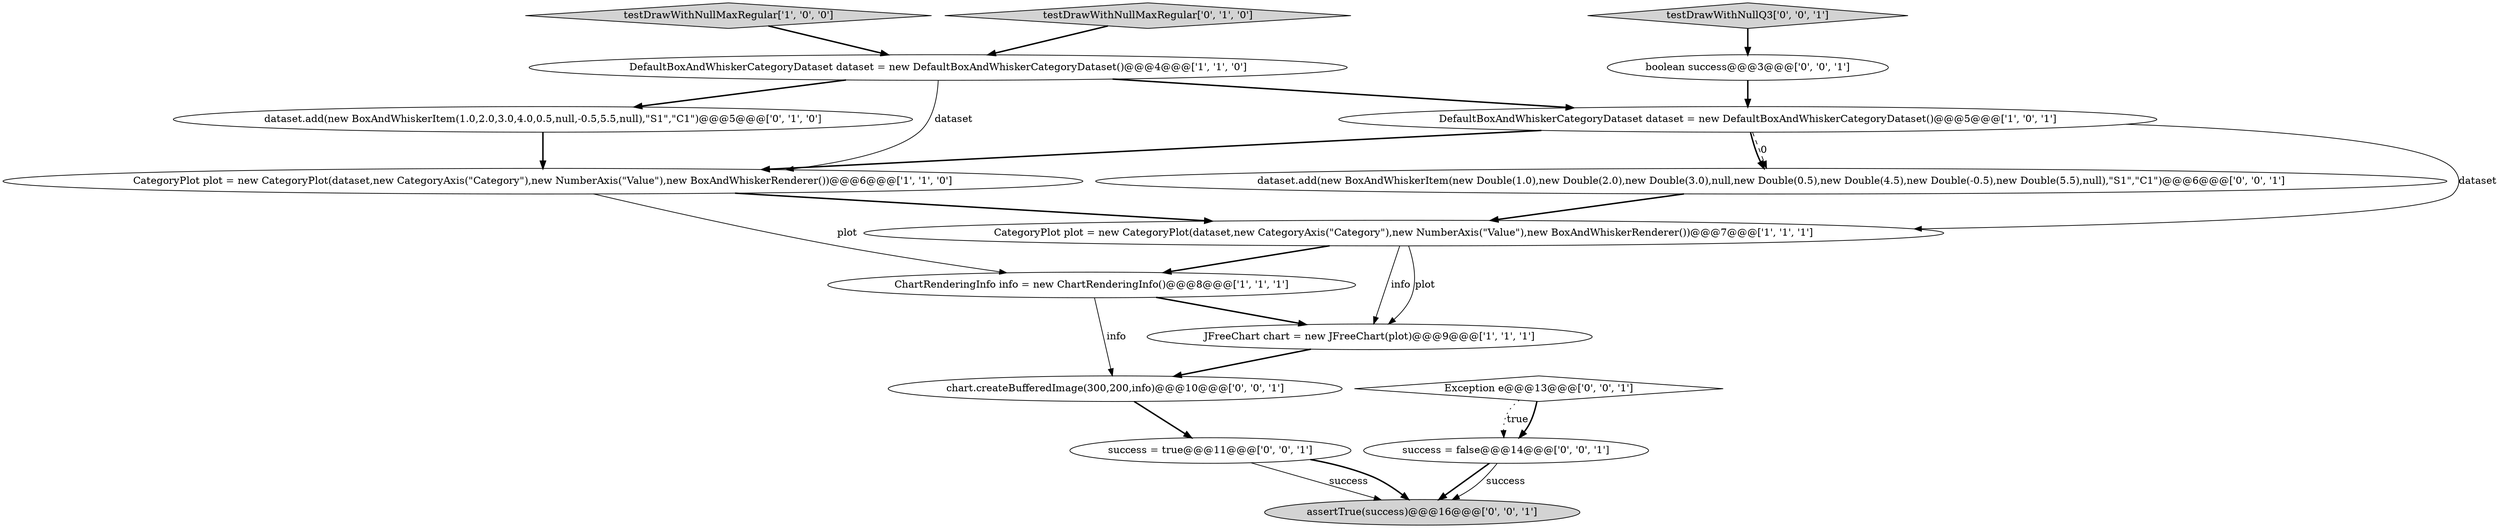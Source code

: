 digraph {
10 [style = filled, label = "success = true@@@11@@@['0', '0', '1']", fillcolor = white, shape = ellipse image = "AAA0AAABBB3BBB"];
15 [style = filled, label = "testDrawWithNullQ3['0', '0', '1']", fillcolor = lightgray, shape = diamond image = "AAA0AAABBB3BBB"];
13 [style = filled, label = "Exception e@@@13@@@['0', '0', '1']", fillcolor = white, shape = diamond image = "AAA0AAABBB3BBB"];
14 [style = filled, label = "assertTrue(success)@@@16@@@['0', '0', '1']", fillcolor = lightgray, shape = ellipse image = "AAA0AAABBB3BBB"];
9 [style = filled, label = "boolean success@@@3@@@['0', '0', '1']", fillcolor = white, shape = ellipse image = "AAA0AAABBB3BBB"];
11 [style = filled, label = "success = false@@@14@@@['0', '0', '1']", fillcolor = white, shape = ellipse image = "AAA0AAABBB3BBB"];
12 [style = filled, label = "dataset.add(new BoxAndWhiskerItem(new Double(1.0),new Double(2.0),new Double(3.0),null,new Double(0.5),new Double(4.5),new Double(-0.5),new Double(5.5),null),\"S1\",\"C1\")@@@6@@@['0', '0', '1']", fillcolor = white, shape = ellipse image = "AAA0AAABBB3BBB"];
0 [style = filled, label = "testDrawWithNullMaxRegular['1', '0', '0']", fillcolor = lightgray, shape = diamond image = "AAA0AAABBB1BBB"];
3 [style = filled, label = "CategoryPlot plot = new CategoryPlot(dataset,new CategoryAxis(\"Category\"),new NumberAxis(\"Value\"),new BoxAndWhiskerRenderer())@@@6@@@['1', '1', '0']", fillcolor = white, shape = ellipse image = "AAA0AAABBB1BBB"];
7 [style = filled, label = "testDrawWithNullMaxRegular['0', '1', '0']", fillcolor = lightgray, shape = diamond image = "AAA0AAABBB2BBB"];
8 [style = filled, label = "dataset.add(new BoxAndWhiskerItem(1.0,2.0,3.0,4.0,0.5,null,-0.5,5.5,null),\"S1\",\"C1\")@@@5@@@['0', '1', '0']", fillcolor = white, shape = ellipse image = "AAA0AAABBB2BBB"];
4 [style = filled, label = "DefaultBoxAndWhiskerCategoryDataset dataset = new DefaultBoxAndWhiskerCategoryDataset()@@@4@@@['1', '1', '0']", fillcolor = white, shape = ellipse image = "AAA0AAABBB1BBB"];
2 [style = filled, label = "CategoryPlot plot = new CategoryPlot(dataset,new CategoryAxis(\"Category\"),new NumberAxis(\"Value\"),new BoxAndWhiskerRenderer())@@@7@@@['1', '1', '1']", fillcolor = white, shape = ellipse image = "AAA0AAABBB1BBB"];
16 [style = filled, label = "chart.createBufferedImage(300,200,info)@@@10@@@['0', '0', '1']", fillcolor = white, shape = ellipse image = "AAA0AAABBB3BBB"];
5 [style = filled, label = "ChartRenderingInfo info = new ChartRenderingInfo()@@@8@@@['1', '1', '1']", fillcolor = white, shape = ellipse image = "AAA0AAABBB1BBB"];
1 [style = filled, label = "DefaultBoxAndWhiskerCategoryDataset dataset = new DefaultBoxAndWhiskerCategoryDataset()@@@5@@@['1', '0', '1']", fillcolor = white, shape = ellipse image = "AAA0AAABBB1BBB"];
6 [style = filled, label = "JFreeChart chart = new JFreeChart(plot)@@@9@@@['1', '1', '1']", fillcolor = white, shape = ellipse image = "AAA0AAABBB1BBB"];
10->14 [style = solid, label="success"];
0->4 [style = bold, label=""];
15->9 [style = bold, label=""];
5->16 [style = solid, label="info"];
3->2 [style = bold, label=""];
3->5 [style = solid, label="plot"];
2->5 [style = bold, label=""];
1->12 [style = bold, label=""];
12->2 [style = bold, label=""];
2->6 [style = solid, label="info"];
13->11 [style = dotted, label="true"];
4->8 [style = bold, label=""];
4->3 [style = solid, label="dataset"];
16->10 [style = bold, label=""];
11->14 [style = bold, label=""];
1->2 [style = solid, label="dataset"];
8->3 [style = bold, label=""];
4->1 [style = bold, label=""];
6->16 [style = bold, label=""];
13->11 [style = bold, label=""];
1->3 [style = bold, label=""];
2->6 [style = solid, label="plot"];
11->14 [style = solid, label="success"];
7->4 [style = bold, label=""];
1->12 [style = dashed, label="0"];
9->1 [style = bold, label=""];
10->14 [style = bold, label=""];
5->6 [style = bold, label=""];
}
